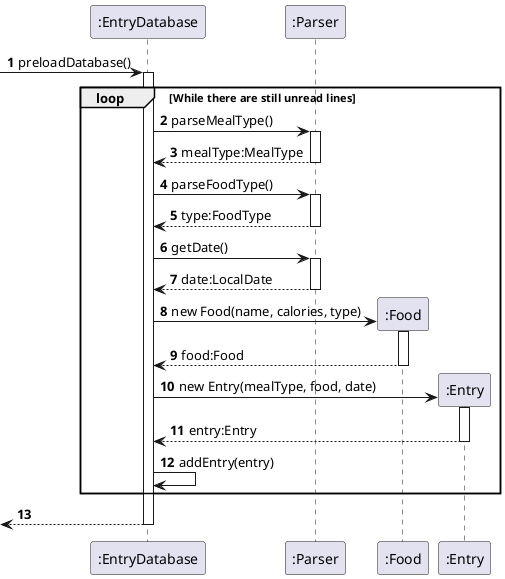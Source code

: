 @startuml
'https://plantuml.com/sequence-diagram

autonumber

-> ":EntryDatabase": preloadDatabase()
activate ":EntryDatabase"

loop While there are still unread lines

    ":EntryDatabase" -> ":Parser": parseMealType()
    activate ":Parser"
    return mealType:MealType

    ":EntryDatabase" -> ":Parser": parseFoodType()
    activate ":Parser"
    return type:FoodType

    ":EntryDatabase" -> ":Parser": getDate()
    activate ":Parser"
    return date:LocalDate

    create ":Food"
    ":EntryDatabase" -> ":Food": new Food(name, calories, type)
    activate ":Food"
    return food:Food

    create ":Entry"
    ":EntryDatabase" -> ":Entry": new Entry(mealType, food, date)
    activate ":Entry"
    return entry:Entry

    ":EntryDatabase" -> ":EntryDatabase": addEntry(entry)

end

return
@enduml
